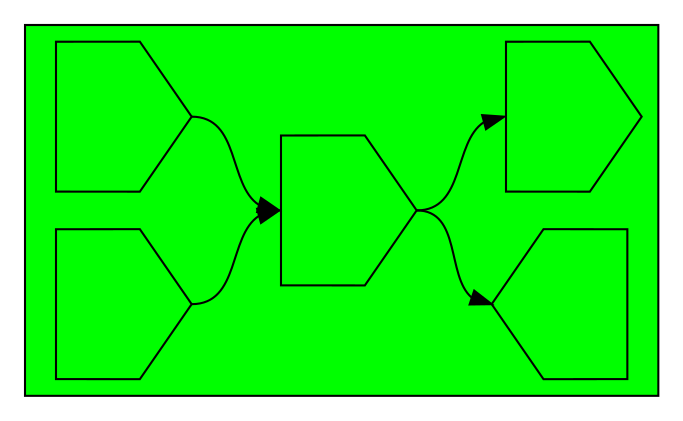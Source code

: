 digraph asm {
	rotate=90;
	edge [headport=n,tailport=s];
subgraph cluster_R1695_15063_901_1124_14292 {
	1695 [label="",height=1,width=1,shape=invhouse];
	15063 [label="",height=1,width=1,shape=invhouse];
	901 [label="",height=1,width=1,shape=invhouse];
	1124 [label="",height=1,width=1,shape=house];
	14292 [label="",height=1,width=1,shape=invhouse];
	style=filled;
	fillcolor=green;
}
	1695 -> 901
	901 -> 1124
	901 -> 14292
	15063 -> 901
}